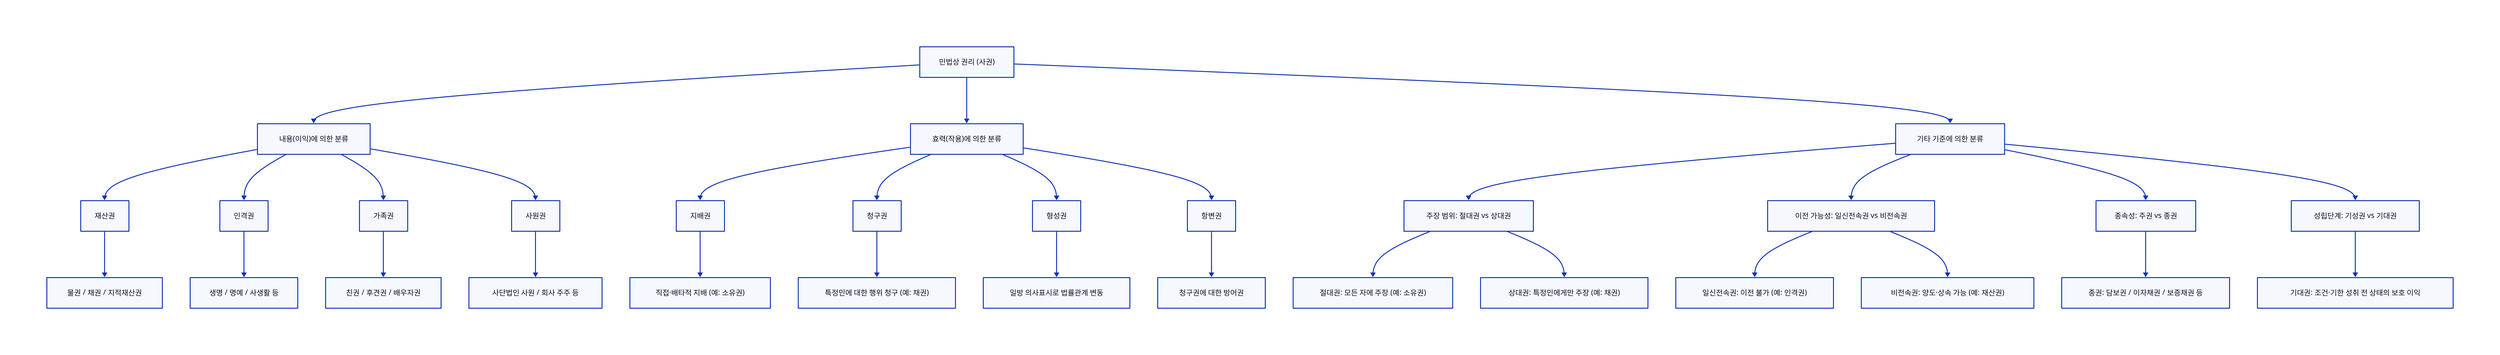 # [27.1] 민법상 권리(사권)의 통합 분류 체계.d2

direction: down

"민법상 권리 (사권)" -> "내용(이익)에 의한 분류"
"민법상 권리 (사권)" -> "효력(작용)에 의한 분류"
"민법상 권리 (사권)" -> "기타 기준에 의한 분류"

"내용(이익)에 의한 분류" -> "재산권"
"내용(이익)에 의한 분류" -> "인격권"
"내용(이익)에 의한 분류" -> "가족권"
"내용(이익)에 의한 분류" -> "사원권"

"재산권" -> "물권 / 채권 / 지적재산권"
"인격권" -> "생명 / 명예 / 사생활 등"
"가족권" -> "친권 / 후견권 / 배우자권"
"사원권" -> "사단법인 사원 / 회사 주주 등"

"효력(작용)에 의한 분류" -> "지배권"
"효력(작용)에 의한 분류" -> "청구권"
"효력(작용)에 의한 분류" -> "형성권"
"효력(작용)에 의한 분류" -> "항변권"

"지배권" -> "직접·배타적 지배 (예: 소유권)"
"청구권" -> "특정인에 대한 행위 청구 (예: 채권)"
"형성권" -> "일방 의사표시로 법률관계 변동"
"항변권" -> "청구권에 대한 방어권"

"기타 기준에 의한 분류" -> "주장 범위: 절대권 vs 상대권"
"기타 기준에 의한 분류" -> "이전 가능성: 일신전속권 vs 비전속권"
"기타 기준에 의한 분류" -> "종속성: 주권 vs 종권"
"기타 기준에 의한 분류" -> "성립단계: 기성권 vs 기대권"

"주장 범위: 절대권 vs 상대권" -> "절대권: 모든 자에 주장 (예: 소유권)"
"주장 범위: 절대권 vs 상대권" -> "상대권: 특정인에게만 주장 (예: 채권)"

"이전 가능성: 일신전속권 vs 비전속권" -> "일신전속권: 이전 불가 (예: 인격권)"
"이전 가능성: 일신전속권 vs 비전속권" -> "비전속권: 양도·상속 가능 (예: 재산권)"

"종속성: 주권 vs 종권" -> "종권: 담보권 / 이자채권 / 보증채권 등"

"성립단계: 기성권 vs 기대권" -> "기대권: 조건·기한 성취 전 상태의 보호 이익"
